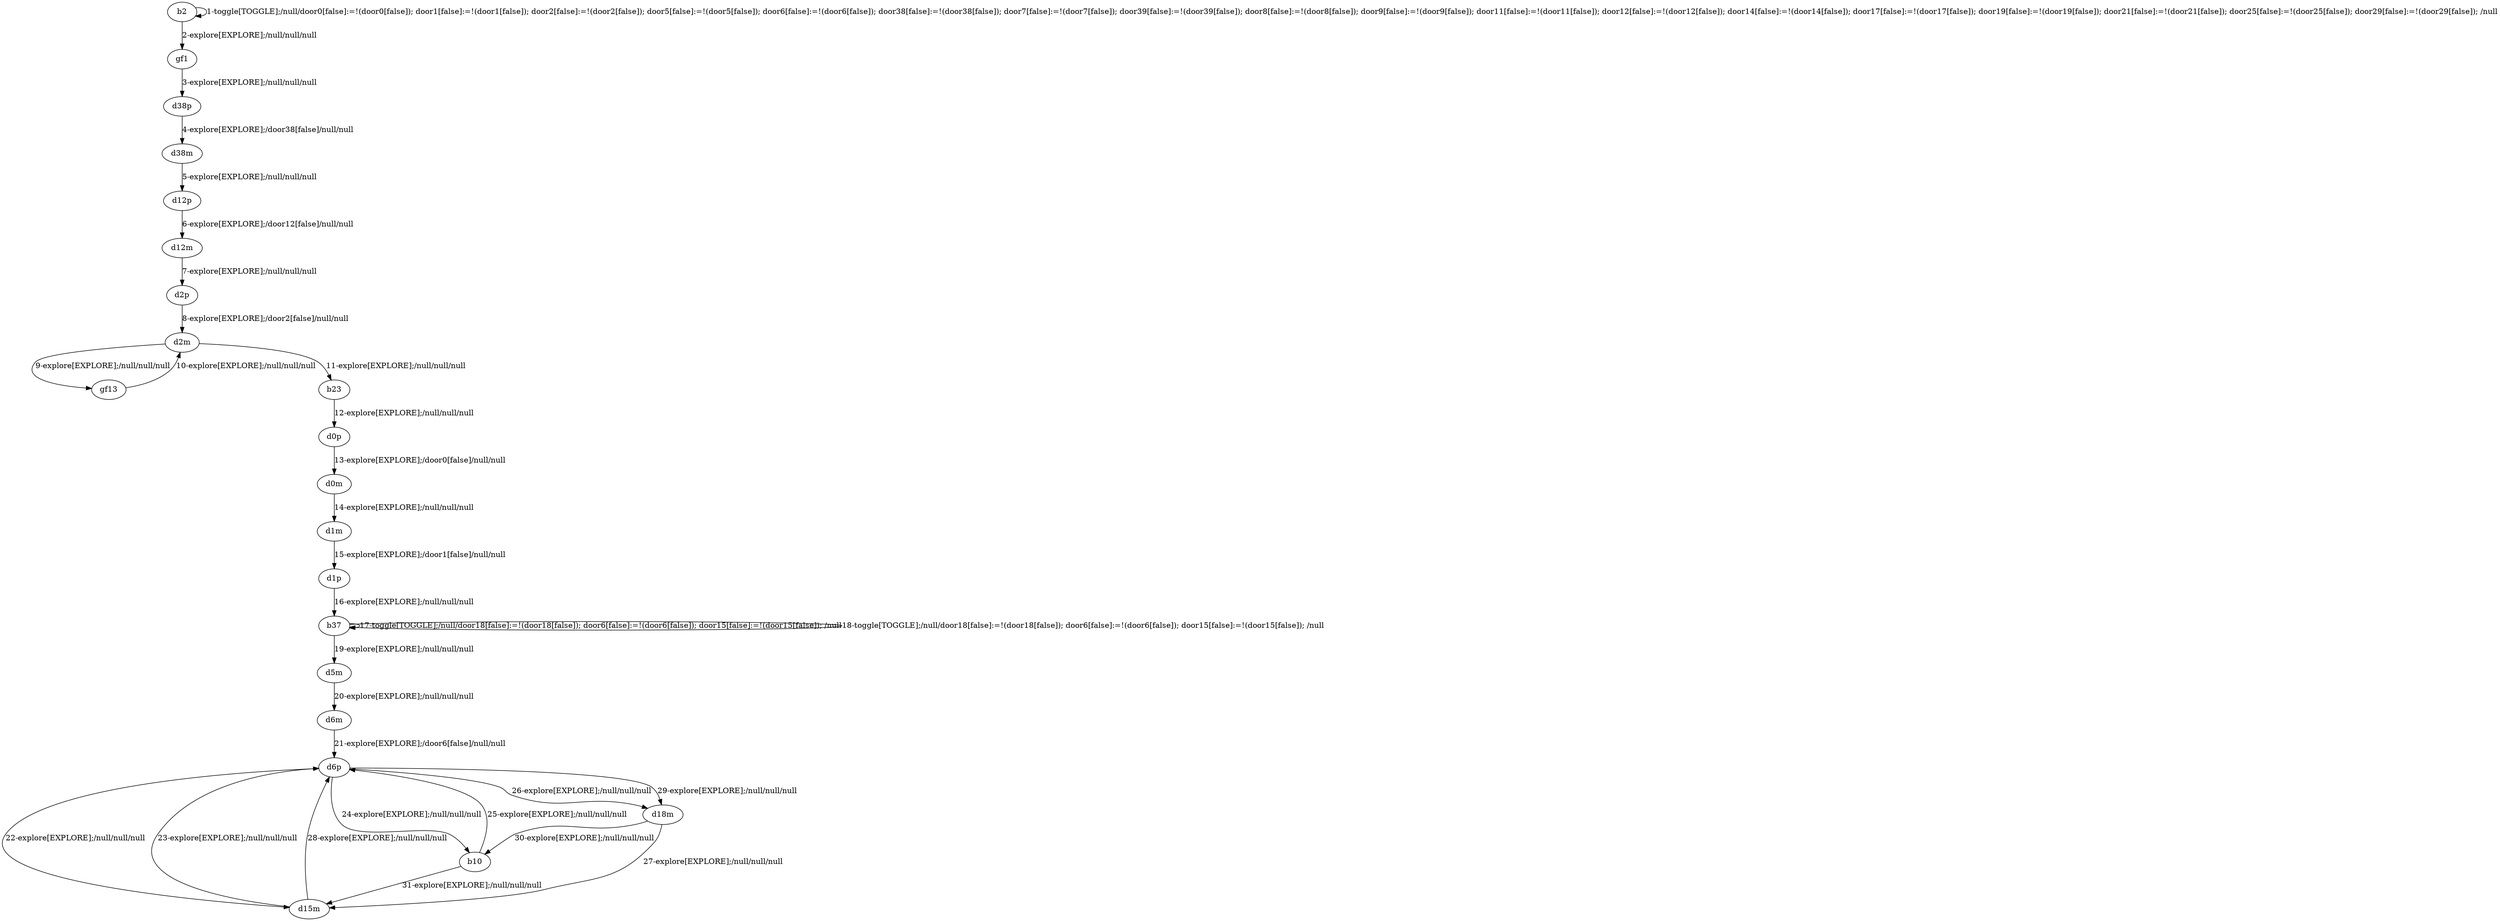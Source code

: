 # Total number of goals covered by this test: 1
# gf13 --> d2m

digraph g {
"b2" -> "b2" [label = "1-toggle[TOGGLE];/null/door0[false]:=!(door0[false]); door1[false]:=!(door1[false]); door2[false]:=!(door2[false]); door5[false]:=!(door5[false]); door6[false]:=!(door6[false]); door38[false]:=!(door38[false]); door7[false]:=!(door7[false]); door39[false]:=!(door39[false]); door8[false]:=!(door8[false]); door9[false]:=!(door9[false]); door11[false]:=!(door11[false]); door12[false]:=!(door12[false]); door14[false]:=!(door14[false]); door17[false]:=!(door17[false]); door19[false]:=!(door19[false]); door21[false]:=!(door21[false]); door25[false]:=!(door25[false]); door29[false]:=!(door29[false]); /null"];
"b2" -> "gf1" [label = "2-explore[EXPLORE];/null/null/null"];
"gf1" -> "d38p" [label = "3-explore[EXPLORE];/null/null/null"];
"d38p" -> "d38m" [label = "4-explore[EXPLORE];/door38[false]/null/null"];
"d38m" -> "d12p" [label = "5-explore[EXPLORE];/null/null/null"];
"d12p" -> "d12m" [label = "6-explore[EXPLORE];/door12[false]/null/null"];
"d12m" -> "d2p" [label = "7-explore[EXPLORE];/null/null/null"];
"d2p" -> "d2m" [label = "8-explore[EXPLORE];/door2[false]/null/null"];
"d2m" -> "gf13" [label = "9-explore[EXPLORE];/null/null/null"];
"gf13" -> "d2m" [label = "10-explore[EXPLORE];/null/null/null"];
"d2m" -> "b23" [label = "11-explore[EXPLORE];/null/null/null"];
"b23" -> "d0p" [label = "12-explore[EXPLORE];/null/null/null"];
"d0p" -> "d0m" [label = "13-explore[EXPLORE];/door0[false]/null/null"];
"d0m" -> "d1m" [label = "14-explore[EXPLORE];/null/null/null"];
"d1m" -> "d1p" [label = "15-explore[EXPLORE];/door1[false]/null/null"];
"d1p" -> "b37" [label = "16-explore[EXPLORE];/null/null/null"];
"b37" -> "b37" [label = "17-toggle[TOGGLE];/null/door18[false]:=!(door18[false]); door6[false]:=!(door6[false]); door15[false]:=!(door15[false]); /null"];
"b37" -> "b37" [label = "18-toggle[TOGGLE];/null/door18[false]:=!(door18[false]); door6[false]:=!(door6[false]); door15[false]:=!(door15[false]); /null"];
"b37" -> "d5m" [label = "19-explore[EXPLORE];/null/null/null"];
"d5m" -> "d6m" [label = "20-explore[EXPLORE];/null/null/null"];
"d6m" -> "d6p" [label = "21-explore[EXPLORE];/door6[false]/null/null"];
"d6p" -> "d15m" [label = "22-explore[EXPLORE];/null/null/null"];
"d15m" -> "d6p" [label = "23-explore[EXPLORE];/null/null/null"];
"d6p" -> "b10" [label = "24-explore[EXPLORE];/null/null/null"];
"b10" -> "d6p" [label = "25-explore[EXPLORE];/null/null/null"];
"d6p" -> "d18m" [label = "26-explore[EXPLORE];/null/null/null"];
"d18m" -> "d15m" [label = "27-explore[EXPLORE];/null/null/null"];
"d15m" -> "d6p" [label = "28-explore[EXPLORE];/null/null/null"];
"d6p" -> "d18m" [label = "29-explore[EXPLORE];/null/null/null"];
"d18m" -> "b10" [label = "30-explore[EXPLORE];/null/null/null"];
"b10" -> "d15m" [label = "31-explore[EXPLORE];/null/null/null"];
}